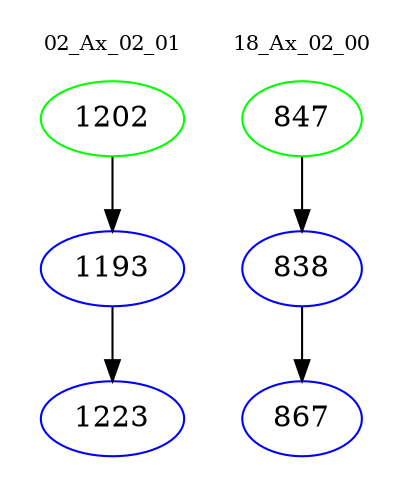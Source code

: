 digraph{
subgraph cluster_0 {
color = white
label = "02_Ax_02_01";
fontsize=10;
T0_1202 [label="1202", color="green"]
T0_1202 -> T0_1193 [color="black"]
T0_1193 [label="1193", color="blue"]
T0_1193 -> T0_1223 [color="black"]
T0_1223 [label="1223", color="blue"]
}
subgraph cluster_1 {
color = white
label = "18_Ax_02_00";
fontsize=10;
T1_847 [label="847", color="green"]
T1_847 -> T1_838 [color="black"]
T1_838 [label="838", color="blue"]
T1_838 -> T1_867 [color="black"]
T1_867 [label="867", color="blue"]
}
}
